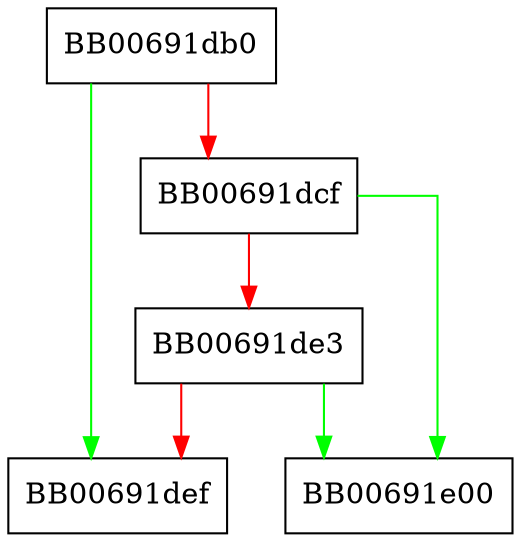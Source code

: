 digraph aes_cbc_cts_get_ctx_params {
  node [shape="box"];
  graph [splines=ortho];
  BB00691db0 -> BB00691def [color="green"];
  BB00691db0 -> BB00691dcf [color="red"];
  BB00691dcf -> BB00691e00 [color="green"];
  BB00691dcf -> BB00691de3 [color="red"];
  BB00691de3 -> BB00691e00 [color="green"];
  BB00691de3 -> BB00691def [color="red"];
}